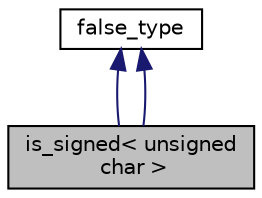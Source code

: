 digraph "is_signed&lt; unsigned char &gt;"
{
  edge [fontname="Helvetica",fontsize="10",labelfontname="Helvetica",labelfontsize="10"];
  node [fontname="Helvetica",fontsize="10",shape=record];
  Node1 [label="is_signed\< unsigned\l char \>",height=0.2,width=0.4,color="black", fillcolor="grey75", style="filled", fontcolor="black"];
  Node2 -> Node1 [dir="back",color="midnightblue",fontsize="10",style="solid",fontname="Helvetica"];
  Node2 [label="false_type",height=0.2,width=0.4,color="black", fillcolor="white", style="filled",URL="$structintegral__constant.html"];
  Node2 -> Node1 [dir="back",color="midnightblue",fontsize="10",style="solid",fontname="Helvetica"];
}
